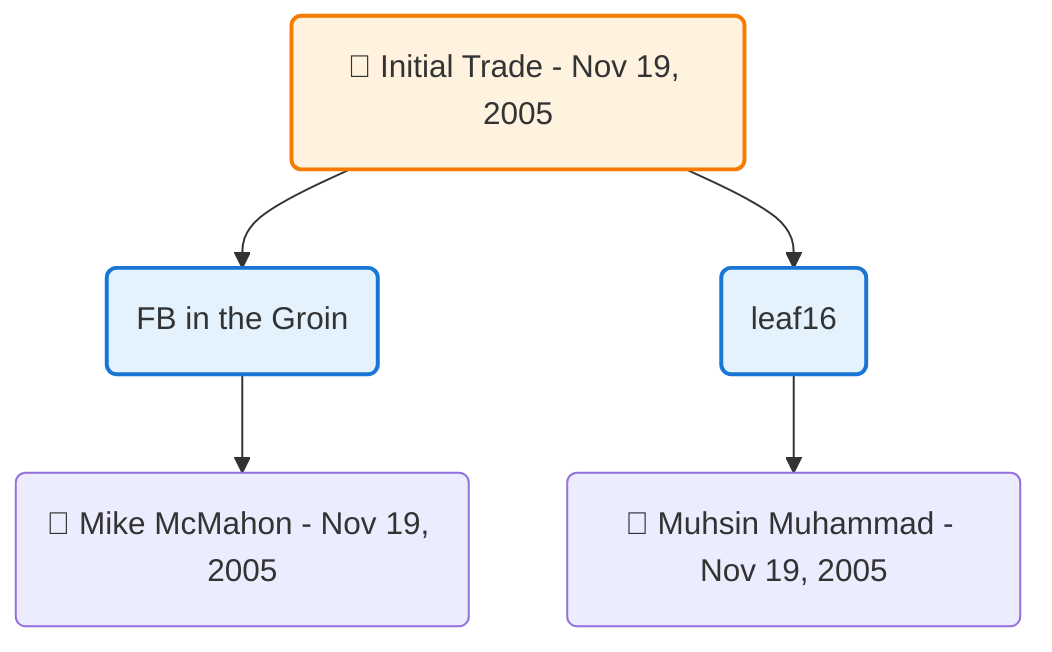flowchart TD

    TRADE_MAIN("🔄 Initial Trade - Nov 19, 2005")
    TEAM_1("FB in the Groin")
    TEAM_2("leaf16")
    NODE_dca3fcd2-eadd-4894-8814-5b952947ad78("🔄 Mike McMahon - Nov 19, 2005")
    NODE_87338dd8-98be-41e9-9cd7-69bd4e97bd41("🔄 Muhsin Muhammad - Nov 19, 2005")

    TRADE_MAIN --> TEAM_1
    TRADE_MAIN --> TEAM_2
    TEAM_1 --> NODE_dca3fcd2-eadd-4894-8814-5b952947ad78
    TEAM_2 --> NODE_87338dd8-98be-41e9-9cd7-69bd4e97bd41

    %% Node styling
    classDef teamNode fill:#e3f2fd,stroke:#1976d2,stroke-width:2px
    classDef tradeNode fill:#fff3e0,stroke:#f57c00,stroke-width:2px
    classDef playerNode fill:#f3e5f5,stroke:#7b1fa2,stroke-width:1px
    classDef nonRootPlayerNode fill:#f5f5f5,stroke:#757575,stroke-width:1px
    classDef endNode fill:#ffebee,stroke:#c62828,stroke-width:2px
    classDef waiverNode fill:#e8f5e8,stroke:#388e3c,stroke-width:2px
    classDef championshipNode fill:#fff9c4,stroke:#f57f17,stroke-width:3px

    class TEAM_1,TEAM_2 teamNode
    class TRADE_MAIN tradeNode